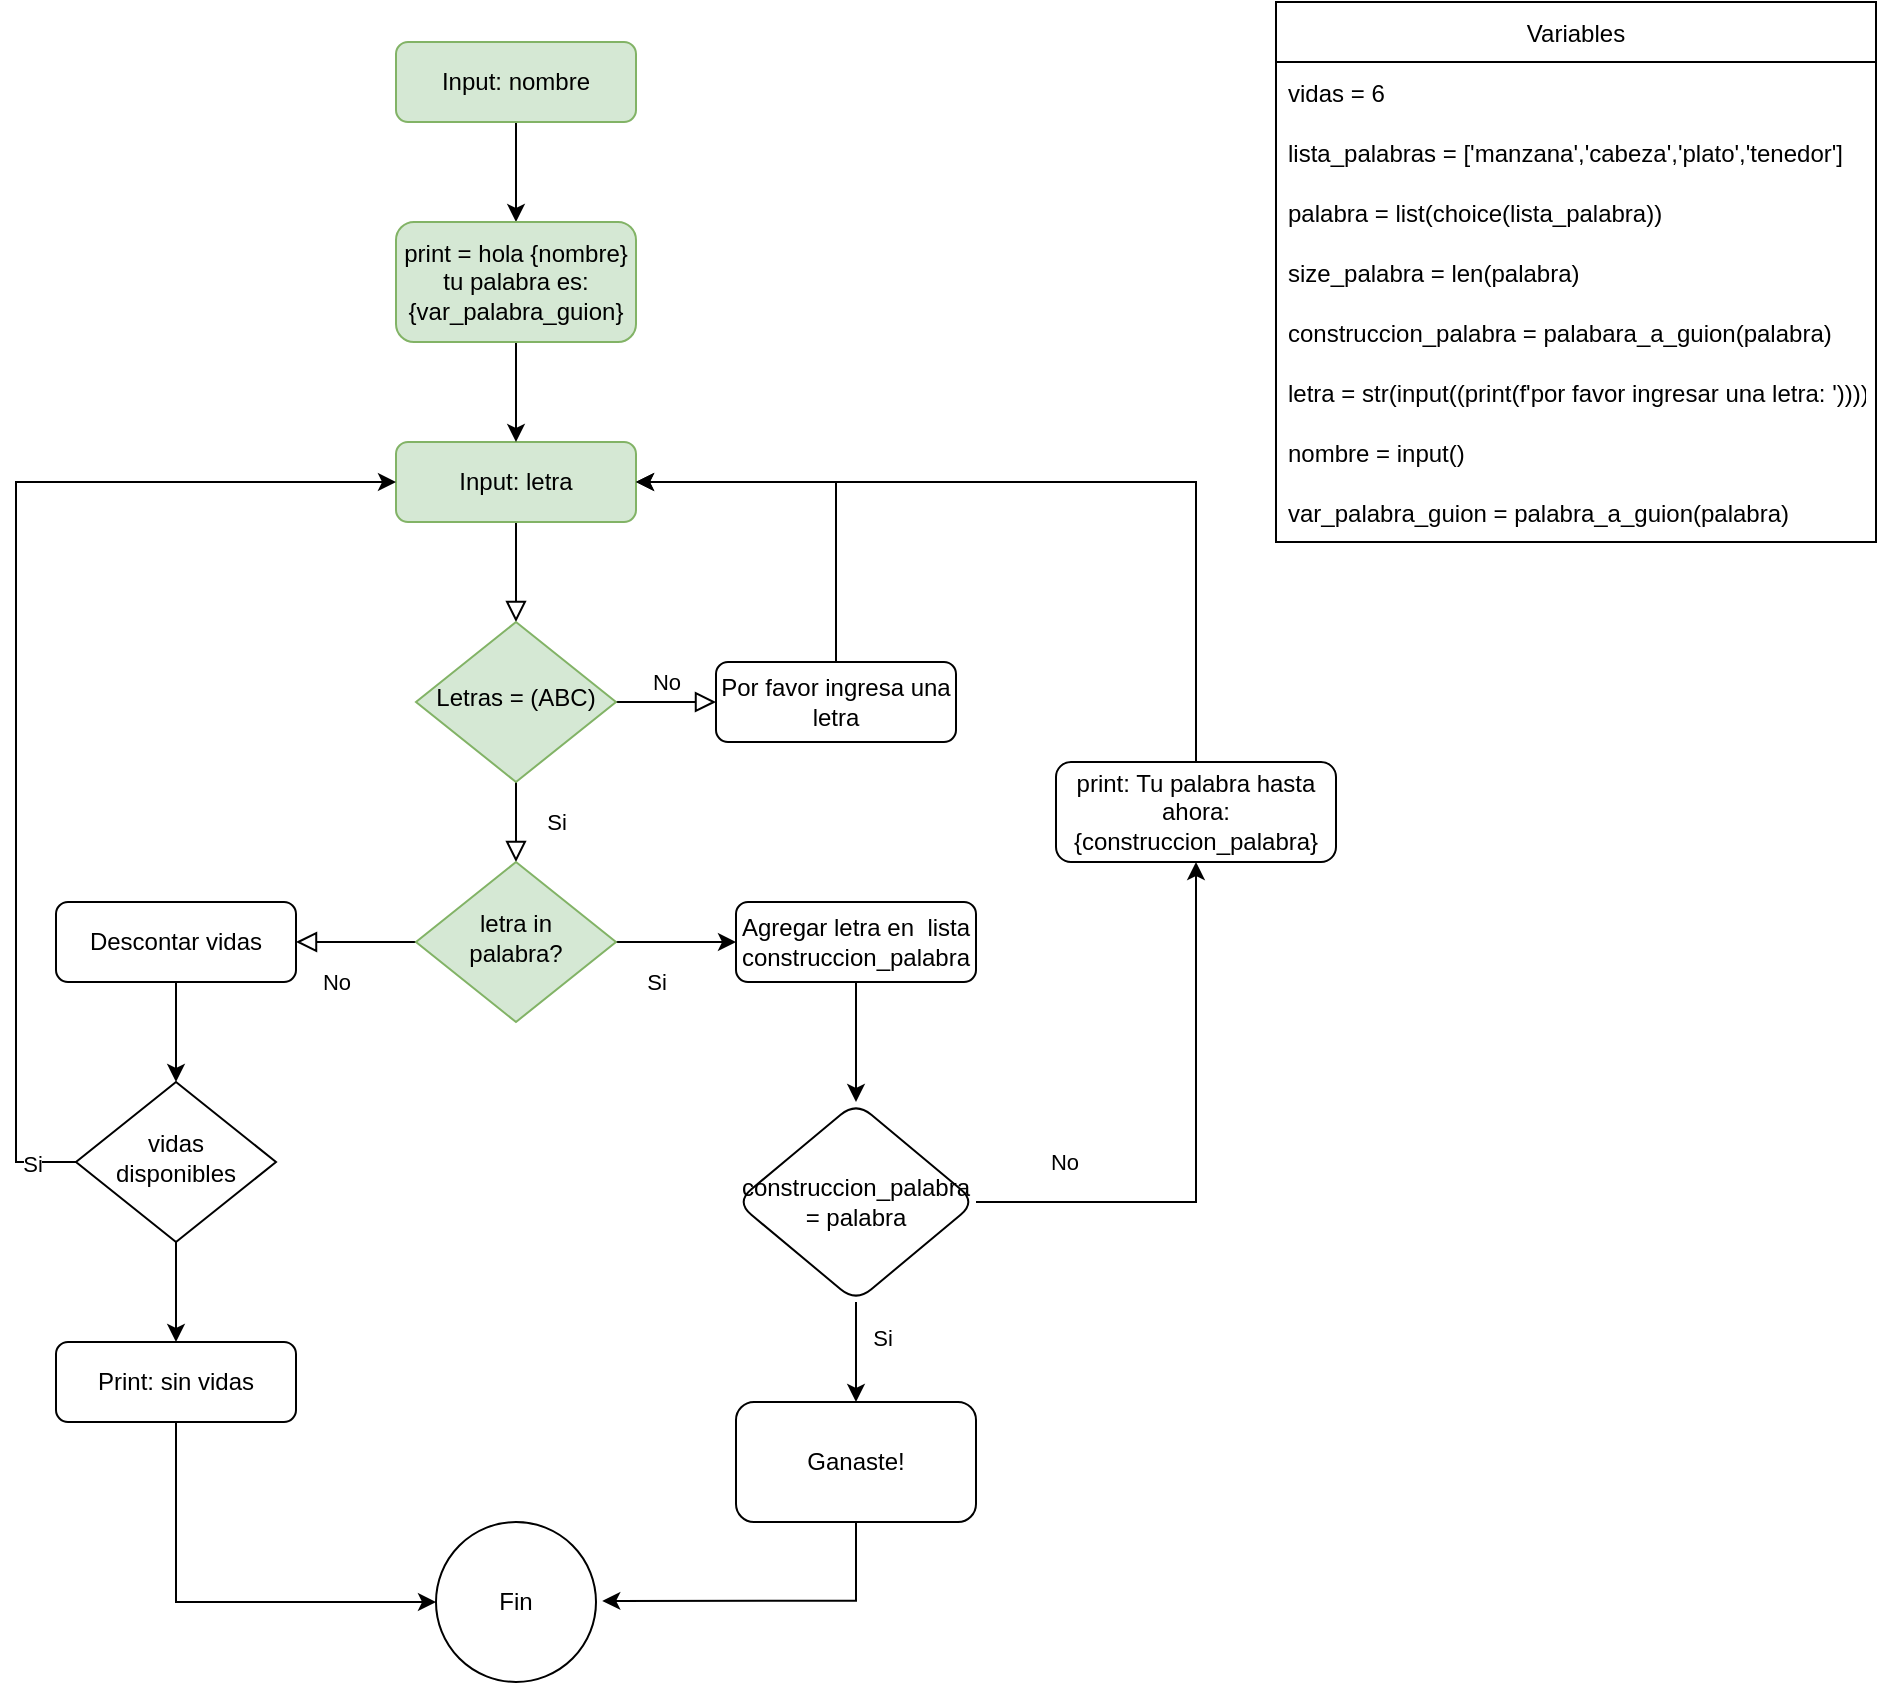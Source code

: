 <mxfile version="20.2.3" type="device"><diagram id="C5RBs43oDa-KdzZeNtuy" name="Page-1"><mxGraphModel dx="1808" dy="1766" grid="1" gridSize="10" guides="1" tooltips="1" connect="1" arrows="1" fold="1" page="1" pageScale="1" pageWidth="827" pageHeight="1169" math="0" shadow="0"><root><mxCell id="WIyWlLk6GJQsqaUBKTNV-0"/><mxCell id="WIyWlLk6GJQsqaUBKTNV-1" parent="WIyWlLk6GJQsqaUBKTNV-0"/><mxCell id="WIyWlLk6GJQsqaUBKTNV-2" value="" style="rounded=0;html=1;jettySize=auto;orthogonalLoop=1;fontSize=11;endArrow=block;endFill=0;endSize=8;strokeWidth=1;shadow=0;labelBackgroundColor=none;edgeStyle=orthogonalEdgeStyle;" parent="WIyWlLk6GJQsqaUBKTNV-1" source="WIyWlLk6GJQsqaUBKTNV-3" target="WIyWlLk6GJQsqaUBKTNV-6" edge="1"><mxGeometry relative="1" as="geometry"/></mxCell><mxCell id="WIyWlLk6GJQsqaUBKTNV-3" value="Input: letra" style="rounded=1;whiteSpace=wrap;html=1;fontSize=12;glass=0;strokeWidth=1;shadow=0;fillColor=#d5e8d4;strokeColor=#82b366;" parent="WIyWlLk6GJQsqaUBKTNV-1" vertex="1"><mxGeometry x="160" y="80" width="120" height="40" as="geometry"/></mxCell><mxCell id="WIyWlLk6GJQsqaUBKTNV-4" value="Si" style="rounded=0;html=1;jettySize=auto;orthogonalLoop=1;fontSize=11;endArrow=block;endFill=0;endSize=8;strokeWidth=1;shadow=0;labelBackgroundColor=none;edgeStyle=orthogonalEdgeStyle;" parent="WIyWlLk6GJQsqaUBKTNV-1" source="WIyWlLk6GJQsqaUBKTNV-6" target="WIyWlLk6GJQsqaUBKTNV-10" edge="1"><mxGeometry y="20" relative="1" as="geometry"><mxPoint as="offset"/></mxGeometry></mxCell><mxCell id="WIyWlLk6GJQsqaUBKTNV-5" value="No" style="edgeStyle=orthogonalEdgeStyle;rounded=0;html=1;jettySize=auto;orthogonalLoop=1;fontSize=11;endArrow=block;endFill=0;endSize=8;strokeWidth=1;shadow=0;labelBackgroundColor=none;" parent="WIyWlLk6GJQsqaUBKTNV-1" source="WIyWlLk6GJQsqaUBKTNV-6" target="WIyWlLk6GJQsqaUBKTNV-7" edge="1"><mxGeometry y="10" relative="1" as="geometry"><mxPoint as="offset"/></mxGeometry></mxCell><mxCell id="WIyWlLk6GJQsqaUBKTNV-6" value="Letras = (ABC)" style="rhombus;whiteSpace=wrap;html=1;shadow=0;fontFamily=Helvetica;fontSize=12;align=center;strokeWidth=1;spacing=6;spacingTop=-4;fillColor=#d5e8d4;strokeColor=#82b366;" parent="WIyWlLk6GJQsqaUBKTNV-1" vertex="1"><mxGeometry x="170" y="170" width="100" height="80" as="geometry"/></mxCell><mxCell id="V7oIEgt8EbW6bZyl3XyR-11" style="edgeStyle=orthogonalEdgeStyle;rounded=0;orthogonalLoop=1;jettySize=auto;html=1;entryX=1;entryY=0.5;entryDx=0;entryDy=0;" edge="1" parent="WIyWlLk6GJQsqaUBKTNV-1" source="WIyWlLk6GJQsqaUBKTNV-7" target="WIyWlLk6GJQsqaUBKTNV-3"><mxGeometry relative="1" as="geometry"><Array as="points"><mxPoint x="380" y="100"/></Array></mxGeometry></mxCell><mxCell id="WIyWlLk6GJQsqaUBKTNV-7" value="Por favor ingresa una letra" style="rounded=1;whiteSpace=wrap;html=1;fontSize=12;glass=0;strokeWidth=1;shadow=0;" parent="WIyWlLk6GJQsqaUBKTNV-1" vertex="1"><mxGeometry x="320" y="190" width="120" height="40" as="geometry"/></mxCell><mxCell id="WIyWlLk6GJQsqaUBKTNV-8" value="No" style="rounded=0;html=1;jettySize=auto;orthogonalLoop=1;fontSize=11;endArrow=block;endFill=0;endSize=8;strokeWidth=1;shadow=0;labelBackgroundColor=none;edgeStyle=orthogonalEdgeStyle;" parent="WIyWlLk6GJQsqaUBKTNV-1" source="WIyWlLk6GJQsqaUBKTNV-10" target="WIyWlLk6GJQsqaUBKTNV-11" edge="1"><mxGeometry x="0.333" y="20" relative="1" as="geometry"><mxPoint as="offset"/></mxGeometry></mxCell><mxCell id="V7oIEgt8EbW6bZyl3XyR-26" style="edgeStyle=orthogonalEdgeStyle;rounded=0;orthogonalLoop=1;jettySize=auto;html=1;entryX=0;entryY=0.5;entryDx=0;entryDy=0;" edge="1" parent="WIyWlLk6GJQsqaUBKTNV-1" source="WIyWlLk6GJQsqaUBKTNV-10" target="V7oIEgt8EbW6bZyl3XyR-29"><mxGeometry relative="1" as="geometry"><mxPoint x="330" y="330" as="targetPoint"/><Array as="points"><mxPoint x="280" y="330"/><mxPoint x="280" y="330"/></Array></mxGeometry></mxCell><mxCell id="V7oIEgt8EbW6bZyl3XyR-30" value="Si" style="edgeLabel;html=1;align=center;verticalAlign=middle;resizable=0;points=[];" vertex="1" connectable="0" parent="V7oIEgt8EbW6bZyl3XyR-26"><mxGeometry x="0.294" y="1" relative="1" as="geometry"><mxPoint x="-19" y="21" as="offset"/></mxGeometry></mxCell><mxCell id="WIyWlLk6GJQsqaUBKTNV-10" value="letra in &lt;br&gt;palabra?" style="rhombus;whiteSpace=wrap;html=1;shadow=0;fontFamily=Helvetica;fontSize=12;align=center;strokeWidth=1;spacing=6;spacingTop=-4;fillColor=#d5e8d4;strokeColor=#82b366;" parent="WIyWlLk6GJQsqaUBKTNV-1" vertex="1"><mxGeometry x="170" y="290" width="100" height="80" as="geometry"/></mxCell><mxCell id="V7oIEgt8EbW6bZyl3XyR-13" style="edgeStyle=orthogonalEdgeStyle;rounded=0;orthogonalLoop=1;jettySize=auto;html=1;entryX=0.5;entryY=0;entryDx=0;entryDy=0;" edge="1" parent="WIyWlLk6GJQsqaUBKTNV-1" source="WIyWlLk6GJQsqaUBKTNV-11" target="V7oIEgt8EbW6bZyl3XyR-12"><mxGeometry relative="1" as="geometry"/></mxCell><mxCell id="WIyWlLk6GJQsqaUBKTNV-11" value="Descontar vidas" style="rounded=1;whiteSpace=wrap;html=1;fontSize=12;glass=0;strokeWidth=1;shadow=0;" parent="WIyWlLk6GJQsqaUBKTNV-1" vertex="1"><mxGeometry x="-10" y="310" width="120" height="40" as="geometry"/></mxCell><mxCell id="V7oIEgt8EbW6bZyl3XyR-23" style="edgeStyle=orthogonalEdgeStyle;rounded=0;orthogonalLoop=1;jettySize=auto;html=1;entryX=0.5;entryY=0;entryDx=0;entryDy=0;" edge="1" parent="WIyWlLk6GJQsqaUBKTNV-1" source="V7oIEgt8EbW6bZyl3XyR-0" target="V7oIEgt8EbW6bZyl3XyR-21"><mxGeometry relative="1" as="geometry"/></mxCell><mxCell id="V7oIEgt8EbW6bZyl3XyR-0" value="Input: nombre" style="rounded=1;whiteSpace=wrap;html=1;fontSize=12;glass=0;strokeWidth=1;shadow=0;fillColor=#d5e8d4;strokeColor=#82b366;" vertex="1" parent="WIyWlLk6GJQsqaUBKTNV-1"><mxGeometry x="160" y="-120" width="120" height="40" as="geometry"/></mxCell><mxCell id="V7oIEgt8EbW6bZyl3XyR-2" value="Variables" style="swimlane;fontStyle=0;childLayout=stackLayout;horizontal=1;startSize=30;horizontalStack=0;resizeParent=1;resizeParentMax=0;resizeLast=0;collapsible=1;marginBottom=0;" vertex="1" parent="WIyWlLk6GJQsqaUBKTNV-1"><mxGeometry x="600" y="-140" width="300" height="270" as="geometry"/></mxCell><mxCell id="V7oIEgt8EbW6bZyl3XyR-3" value="vidas = 6" style="text;strokeColor=none;fillColor=none;align=left;verticalAlign=middle;spacingLeft=4;spacingRight=4;overflow=hidden;points=[[0,0.5],[1,0.5]];portConstraint=eastwest;rotatable=0;" vertex="1" parent="V7oIEgt8EbW6bZyl3XyR-2"><mxGeometry y="30" width="300" height="30" as="geometry"/></mxCell><mxCell id="V7oIEgt8EbW6bZyl3XyR-4" value="lista_palabras = ['manzana','cabeza','plato','tenedor']" style="text;strokeColor=none;fillColor=none;align=left;verticalAlign=middle;spacingLeft=4;spacingRight=4;overflow=hidden;points=[[0,0.5],[1,0.5]];portConstraint=eastwest;rotatable=0;" vertex="1" parent="V7oIEgt8EbW6bZyl3XyR-2"><mxGeometry y="60" width="300" height="30" as="geometry"/></mxCell><mxCell id="V7oIEgt8EbW6bZyl3XyR-5" value="palabra = list(choice(lista_palabra))" style="text;strokeColor=none;fillColor=none;align=left;verticalAlign=middle;spacingLeft=4;spacingRight=4;overflow=hidden;points=[[0,0.5],[1,0.5]];portConstraint=eastwest;rotatable=0;" vertex="1" parent="V7oIEgt8EbW6bZyl3XyR-2"><mxGeometry y="90" width="300" height="30" as="geometry"/></mxCell><mxCell id="V7oIEgt8EbW6bZyl3XyR-7" value="size_palabra = len(palabra)" style="text;strokeColor=none;fillColor=none;align=left;verticalAlign=middle;spacingLeft=4;spacingRight=4;overflow=hidden;points=[[0,0.5],[1,0.5]];portConstraint=eastwest;rotatable=0;" vertex="1" parent="V7oIEgt8EbW6bZyl3XyR-2"><mxGeometry y="120" width="300" height="30" as="geometry"/></mxCell><mxCell id="V7oIEgt8EbW6bZyl3XyR-8" value="construccion_palabra = palabara_a_guion(palabra)" style="text;strokeColor=none;fillColor=none;align=left;verticalAlign=middle;spacingLeft=4;spacingRight=4;overflow=hidden;points=[[0,0.5],[1,0.5]];portConstraint=eastwest;rotatable=0;" vertex="1" parent="V7oIEgt8EbW6bZyl3XyR-2"><mxGeometry y="150" width="300" height="30" as="geometry"/></mxCell><mxCell id="V7oIEgt8EbW6bZyl3XyR-9" value="letra = str(input((print(f'por favor ingresar una letra: '))))" style="text;strokeColor=none;fillColor=none;align=left;verticalAlign=middle;spacingLeft=4;spacingRight=4;overflow=hidden;points=[[0,0.5],[1,0.5]];portConstraint=eastwest;rotatable=0;" vertex="1" parent="V7oIEgt8EbW6bZyl3XyR-2"><mxGeometry y="180" width="300" height="30" as="geometry"/></mxCell><mxCell id="V7oIEgt8EbW6bZyl3XyR-10" value="nombre = input()" style="text;strokeColor=none;fillColor=none;align=left;verticalAlign=middle;spacingLeft=4;spacingRight=4;overflow=hidden;points=[[0,0.5],[1,0.5]];portConstraint=eastwest;rotatable=0;" vertex="1" parent="V7oIEgt8EbW6bZyl3XyR-2"><mxGeometry y="210" width="300" height="30" as="geometry"/></mxCell><mxCell id="V7oIEgt8EbW6bZyl3XyR-22" value="var_palabra_guion = palabra_a_guion(palabra)" style="text;strokeColor=none;fillColor=none;align=left;verticalAlign=middle;spacingLeft=4;spacingRight=4;overflow=hidden;points=[[0,0.5],[1,0.5]];portConstraint=eastwest;rotatable=0;" vertex="1" parent="V7oIEgt8EbW6bZyl3XyR-2"><mxGeometry y="240" width="300" height="30" as="geometry"/></mxCell><mxCell id="V7oIEgt8EbW6bZyl3XyR-14" style="edgeStyle=orthogonalEdgeStyle;rounded=0;orthogonalLoop=1;jettySize=auto;html=1;entryX=0;entryY=0.5;entryDx=0;entryDy=0;" edge="1" parent="WIyWlLk6GJQsqaUBKTNV-1" source="V7oIEgt8EbW6bZyl3XyR-12" target="WIyWlLk6GJQsqaUBKTNV-3"><mxGeometry relative="1" as="geometry"><Array as="points"><mxPoint x="-30" y="440"/><mxPoint x="-30" y="100"/></Array></mxGeometry></mxCell><mxCell id="V7oIEgt8EbW6bZyl3XyR-15" value="Si" style="edgeLabel;html=1;align=center;verticalAlign=middle;resizable=0;points=[];" vertex="1" connectable="0" parent="V7oIEgt8EbW6bZyl3XyR-14"><mxGeometry x="-0.919" y="1" relative="1" as="geometry"><mxPoint as="offset"/></mxGeometry></mxCell><mxCell id="V7oIEgt8EbW6bZyl3XyR-20" style="edgeStyle=orthogonalEdgeStyle;rounded=0;orthogonalLoop=1;jettySize=auto;html=1;entryX=0.5;entryY=0;entryDx=0;entryDy=0;" edge="1" parent="WIyWlLk6GJQsqaUBKTNV-1" source="V7oIEgt8EbW6bZyl3XyR-12" target="V7oIEgt8EbW6bZyl3XyR-16"><mxGeometry relative="1" as="geometry"/></mxCell><mxCell id="V7oIEgt8EbW6bZyl3XyR-12" value="vidas disponibles" style="rhombus;whiteSpace=wrap;html=1;shadow=0;fontFamily=Helvetica;fontSize=12;align=center;strokeWidth=1;spacing=6;spacingTop=-4;" vertex="1" parent="WIyWlLk6GJQsqaUBKTNV-1"><mxGeometry y="400" width="100" height="80" as="geometry"/></mxCell><mxCell id="V7oIEgt8EbW6bZyl3XyR-19" style="edgeStyle=orthogonalEdgeStyle;rounded=0;orthogonalLoop=1;jettySize=auto;html=1;entryX=0;entryY=0.5;entryDx=0;entryDy=0;" edge="1" parent="WIyWlLk6GJQsqaUBKTNV-1" source="V7oIEgt8EbW6bZyl3XyR-16" target="V7oIEgt8EbW6bZyl3XyR-18"><mxGeometry relative="1" as="geometry"><Array as="points"><mxPoint x="50" y="660"/></Array></mxGeometry></mxCell><mxCell id="V7oIEgt8EbW6bZyl3XyR-16" value="Print: sin vidas" style="rounded=1;whiteSpace=wrap;html=1;fontSize=12;glass=0;strokeWidth=1;shadow=0;" vertex="1" parent="WIyWlLk6GJQsqaUBKTNV-1"><mxGeometry x="-10" y="530" width="120" height="40" as="geometry"/></mxCell><mxCell id="V7oIEgt8EbW6bZyl3XyR-18" value="Fin" style="ellipse;whiteSpace=wrap;html=1;aspect=fixed;" vertex="1" parent="WIyWlLk6GJQsqaUBKTNV-1"><mxGeometry x="180" y="620" width="80" height="80" as="geometry"/></mxCell><mxCell id="V7oIEgt8EbW6bZyl3XyR-24" style="edgeStyle=orthogonalEdgeStyle;rounded=0;orthogonalLoop=1;jettySize=auto;html=1;entryX=0.5;entryY=0;entryDx=0;entryDy=0;" edge="1" parent="WIyWlLk6GJQsqaUBKTNV-1" source="V7oIEgt8EbW6bZyl3XyR-21" target="WIyWlLk6GJQsqaUBKTNV-3"><mxGeometry relative="1" as="geometry"/></mxCell><mxCell id="V7oIEgt8EbW6bZyl3XyR-21" value="print = hola {nombre} tu palabra es: {var_palabra_guion}" style="rounded=1;whiteSpace=wrap;html=1;fontSize=12;glass=0;strokeWidth=1;shadow=0;fillColor=#d5e8d4;strokeColor=#82b366;" vertex="1" parent="WIyWlLk6GJQsqaUBKTNV-1"><mxGeometry x="160" y="-30" width="120" height="60" as="geometry"/></mxCell><mxCell id="V7oIEgt8EbW6bZyl3XyR-33" value="" style="edgeStyle=orthogonalEdgeStyle;rounded=0;orthogonalLoop=1;jettySize=auto;html=1;" edge="1" parent="WIyWlLk6GJQsqaUBKTNV-1" source="V7oIEgt8EbW6bZyl3XyR-29" target="V7oIEgt8EbW6bZyl3XyR-32"><mxGeometry relative="1" as="geometry"/></mxCell><mxCell id="V7oIEgt8EbW6bZyl3XyR-29" value="Agregar letra en&amp;nbsp; lista construccion_palabra" style="rounded=1;whiteSpace=wrap;html=1;fontSize=12;glass=0;strokeWidth=1;shadow=0;" vertex="1" parent="WIyWlLk6GJQsqaUBKTNV-1"><mxGeometry x="330" y="310" width="120" height="40" as="geometry"/></mxCell><mxCell id="V7oIEgt8EbW6bZyl3XyR-40" style="edgeStyle=orthogonalEdgeStyle;rounded=0;orthogonalLoop=1;jettySize=auto;html=1;entryX=1;entryY=0.5;entryDx=0;entryDy=0;" edge="1" parent="WIyWlLk6GJQsqaUBKTNV-1" source="V7oIEgt8EbW6bZyl3XyR-31" target="WIyWlLk6GJQsqaUBKTNV-3"><mxGeometry relative="1" as="geometry"><Array as="points"><mxPoint x="560" y="100"/></Array></mxGeometry></mxCell><mxCell id="V7oIEgt8EbW6bZyl3XyR-31" value="print: Tu palabra hasta ahora: {construccion_palabra}" style="rounded=1;whiteSpace=wrap;html=1;fontSize=12;glass=0;strokeWidth=1;shadow=0;" vertex="1" parent="WIyWlLk6GJQsqaUBKTNV-1"><mxGeometry x="490" y="240" width="140" height="50" as="geometry"/></mxCell><mxCell id="V7oIEgt8EbW6bZyl3XyR-34" style="edgeStyle=orthogonalEdgeStyle;rounded=0;orthogonalLoop=1;jettySize=auto;html=1;entryX=0.5;entryY=1;entryDx=0;entryDy=0;" edge="1" parent="WIyWlLk6GJQsqaUBKTNV-1" source="V7oIEgt8EbW6bZyl3XyR-32" target="V7oIEgt8EbW6bZyl3XyR-31"><mxGeometry relative="1" as="geometry"/></mxCell><mxCell id="V7oIEgt8EbW6bZyl3XyR-35" value="No" style="edgeLabel;html=1;align=center;verticalAlign=middle;resizable=0;points=[];" vertex="1" connectable="0" parent="V7oIEgt8EbW6bZyl3XyR-34"><mxGeometry x="-0.689" y="2" relative="1" as="geometry"><mxPoint y="-18" as="offset"/></mxGeometry></mxCell><mxCell id="V7oIEgt8EbW6bZyl3XyR-37" value="" style="edgeStyle=orthogonalEdgeStyle;rounded=0;orthogonalLoop=1;jettySize=auto;html=1;" edge="1" parent="WIyWlLk6GJQsqaUBKTNV-1" source="V7oIEgt8EbW6bZyl3XyR-32" target="V7oIEgt8EbW6bZyl3XyR-36"><mxGeometry relative="1" as="geometry"><Array as="points"><mxPoint x="390" y="530"/><mxPoint x="390" y="530"/></Array></mxGeometry></mxCell><mxCell id="V7oIEgt8EbW6bZyl3XyR-32" value="construccion_palabra = palabra" style="rhombus;whiteSpace=wrap;html=1;rounded=1;glass=0;strokeWidth=1;shadow=0;" vertex="1" parent="WIyWlLk6GJQsqaUBKTNV-1"><mxGeometry x="330" y="410" width="120" height="100" as="geometry"/></mxCell><mxCell id="V7oIEgt8EbW6bZyl3XyR-38" style="edgeStyle=orthogonalEdgeStyle;rounded=0;orthogonalLoop=1;jettySize=auto;html=1;entryX=1.039;entryY=0.493;entryDx=0;entryDy=0;entryPerimeter=0;" edge="1" parent="WIyWlLk6GJQsqaUBKTNV-1" source="V7oIEgt8EbW6bZyl3XyR-36" target="V7oIEgt8EbW6bZyl3XyR-18"><mxGeometry relative="1" as="geometry"><Array as="points"><mxPoint x="390" y="659"/></Array></mxGeometry></mxCell><mxCell id="V7oIEgt8EbW6bZyl3XyR-36" value="Ganaste!" style="whiteSpace=wrap;html=1;rounded=1;glass=0;strokeWidth=1;shadow=0;" vertex="1" parent="WIyWlLk6GJQsqaUBKTNV-1"><mxGeometry x="330" y="560" width="120" height="60" as="geometry"/></mxCell><mxCell id="V7oIEgt8EbW6bZyl3XyR-39" value="Si" style="edgeLabel;html=1;align=center;verticalAlign=middle;resizable=0;points=[];" vertex="1" connectable="0" parent="WIyWlLk6GJQsqaUBKTNV-1"><mxGeometry x="414.004" y="520" as="geometry"><mxPoint x="-11" y="8" as="offset"/></mxGeometry></mxCell></root></mxGraphModel></diagram></mxfile>